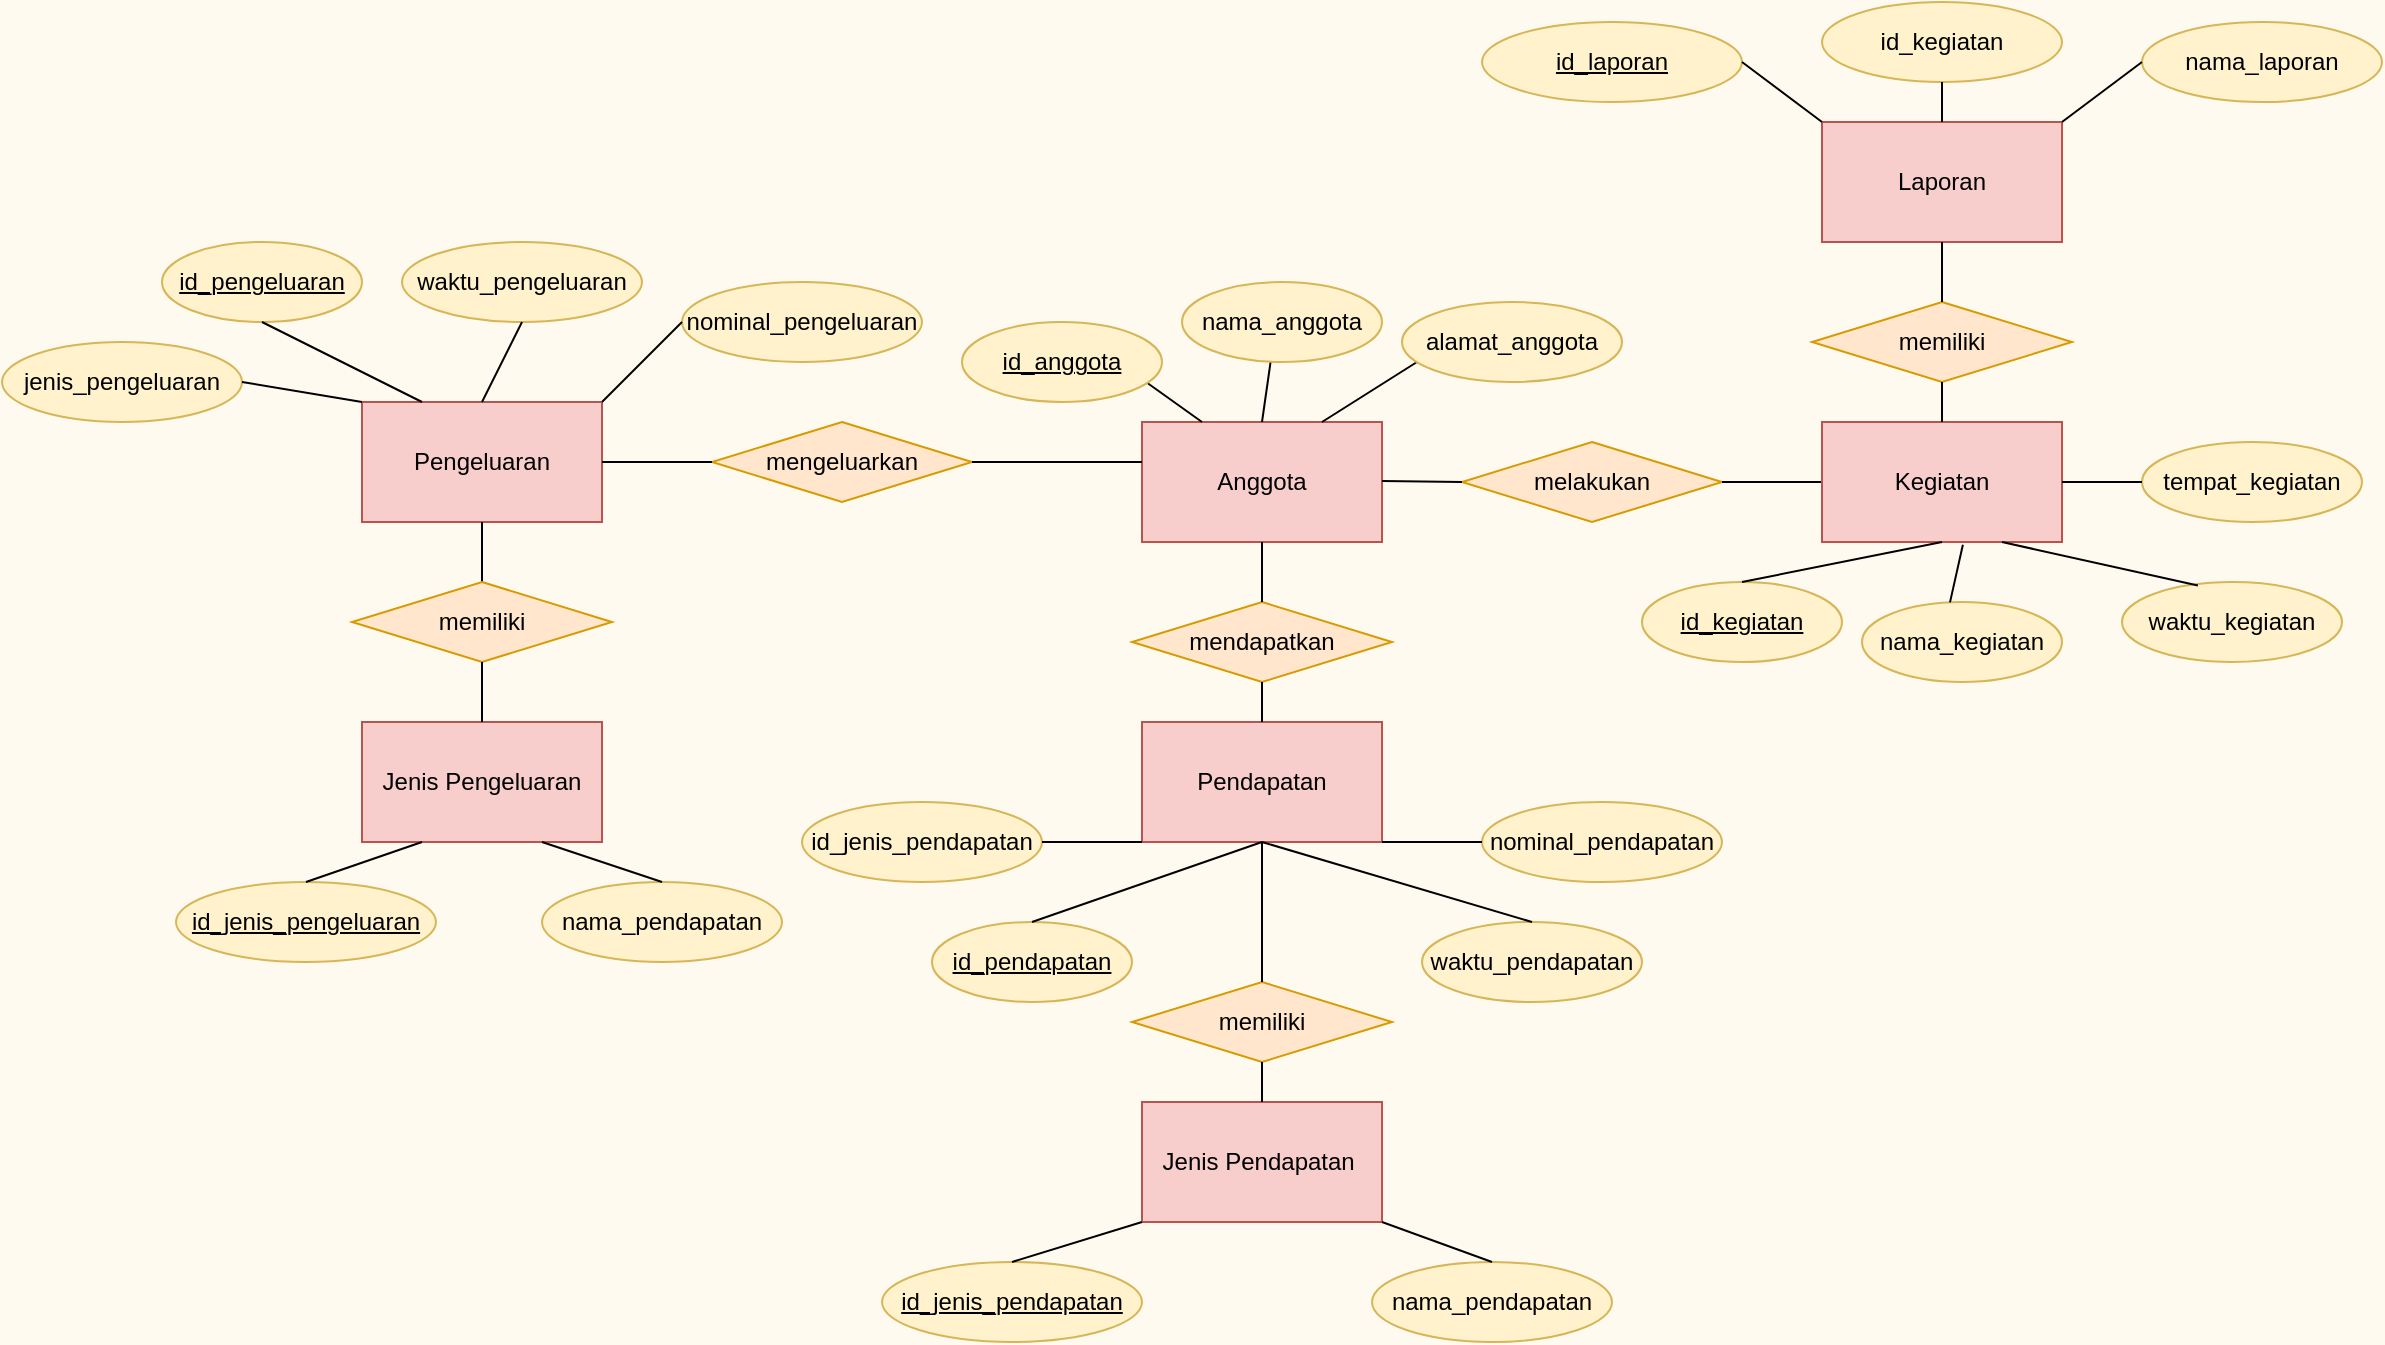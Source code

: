 <mxfile version="17.1.2" type="github">
  <diagram id="R2lEEEUBdFMjLlhIrx00" name="Page-1">
    <mxGraphModel dx="1232" dy="743" grid="1" gridSize="10" guides="1" tooltips="1" connect="1" arrows="0" fold="1" page="0" pageScale="1" pageWidth="850" pageHeight="1100" background="#FFFAF0" math="0" shadow="0" extFonts="Permanent Marker^https://fonts.googleapis.com/css?family=Permanent+Marker">
      <root>
        <mxCell id="0" />
        <mxCell id="1" parent="0" />
        <mxCell id="aoao5tm1Mk-RfkPvf58G-1" value="Anggota" style="rounded=0;whiteSpace=wrap;html=1;fillColor=#f8cecc;strokeColor=#b85450;" vertex="1" parent="1">
          <mxGeometry x="40" y="350" width="120" height="60" as="geometry" />
        </mxCell>
        <mxCell id="aoao5tm1Mk-RfkPvf58G-3" value="" style="endArrow=none;html=1;rounded=0;entryX=0.25;entryY=0;entryDx=0;entryDy=0;exitX=0.5;exitY=0;exitDx=0;exitDy=0;" edge="1" parent="1" source="aoao5tm1Mk-RfkPvf58G-5" target="aoao5tm1Mk-RfkPvf58G-1">
          <mxGeometry width="50" height="50" relative="1" as="geometry">
            <mxPoint x="10" y="460" as="sourcePoint" />
            <mxPoint x="60" y="410" as="targetPoint" />
          </mxGeometry>
        </mxCell>
        <mxCell id="aoao5tm1Mk-RfkPvf58G-5" value="id_anggota" style="ellipse;whiteSpace=wrap;html=1;fillColor=#fff2cc;strokeColor=#d6b656;fontStyle=4" vertex="1" parent="1">
          <mxGeometry x="-50" y="300" width="100" height="40" as="geometry" />
        </mxCell>
        <mxCell id="aoao5tm1Mk-RfkPvf58G-6" value="" style="endArrow=none;html=1;rounded=0;entryX=0.5;entryY=0;entryDx=0;entryDy=0;exitX=0.5;exitY=0;exitDx=0;exitDy=0;" edge="1" parent="1" source="aoao5tm1Mk-RfkPvf58G-7" target="aoao5tm1Mk-RfkPvf58G-1">
          <mxGeometry width="50" height="50" relative="1" as="geometry">
            <mxPoint x="120" y="460" as="sourcePoint" />
            <mxPoint x="83.16" y="409.82" as="targetPoint" />
          </mxGeometry>
        </mxCell>
        <mxCell id="aoao5tm1Mk-RfkPvf58G-7" value="nama_anggota" style="ellipse;whiteSpace=wrap;html=1;fillColor=#fff2cc;strokeColor=#d6b656;" vertex="1" parent="1">
          <mxGeometry x="60" y="280" width="100" height="40" as="geometry" />
        </mxCell>
        <mxCell id="aoao5tm1Mk-RfkPvf58G-8" value="" style="endArrow=none;html=1;rounded=0;entryX=0.75;entryY=0;entryDx=0;entryDy=0;exitX=0.5;exitY=0;exitDx=0;exitDy=0;" edge="1" parent="1" source="aoao5tm1Mk-RfkPvf58G-9" target="aoao5tm1Mk-RfkPvf58G-1">
          <mxGeometry width="50" height="50" relative="1" as="geometry">
            <mxPoint x="230" y="460" as="sourcePoint" />
            <mxPoint x="205" y="410" as="targetPoint" />
          </mxGeometry>
        </mxCell>
        <mxCell id="aoao5tm1Mk-RfkPvf58G-9" value="alamat_anggota" style="ellipse;whiteSpace=wrap;html=1;fillColor=#fff2cc;strokeColor=#d6b656;" vertex="1" parent="1">
          <mxGeometry x="170" y="290" width="110" height="40" as="geometry" />
        </mxCell>
        <mxCell id="aoao5tm1Mk-RfkPvf58G-10" value="melakukan" style="rhombus;whiteSpace=wrap;html=1;fillColor=#ffe6cc;strokeColor=#d79b00;" vertex="1" parent="1">
          <mxGeometry x="200" y="360" width="130" height="40" as="geometry" />
        </mxCell>
        <mxCell id="aoao5tm1Mk-RfkPvf58G-12" value="" style="endArrow=none;html=1;rounded=0;entryX=0;entryY=0.5;entryDx=0;entryDy=0;" edge="1" parent="1" target="aoao5tm1Mk-RfkPvf58G-10">
          <mxGeometry width="50" height="50" relative="1" as="geometry">
            <mxPoint x="160" y="379.5" as="sourcePoint" />
            <mxPoint x="210" y="379.5" as="targetPoint" />
          </mxGeometry>
        </mxCell>
        <mxCell id="aoao5tm1Mk-RfkPvf58G-13" value="" style="endArrow=none;html=1;rounded=0;exitX=1;exitY=0.5;exitDx=0;exitDy=0;entryX=0;entryY=0.5;entryDx=0;entryDy=0;" edge="1" parent="1" source="aoao5tm1Mk-RfkPvf58G-10" target="aoao5tm1Mk-RfkPvf58G-14">
          <mxGeometry width="50" height="50" relative="1" as="geometry">
            <mxPoint x="340" y="370" as="sourcePoint" />
            <mxPoint x="390" y="370" as="targetPoint" />
          </mxGeometry>
        </mxCell>
        <mxCell id="aoao5tm1Mk-RfkPvf58G-14" value="Kegiatan" style="rounded=0;whiteSpace=wrap;html=1;fillColor=#f8cecc;strokeColor=#b85450;" vertex="1" parent="1">
          <mxGeometry x="380" y="350" width="120" height="60" as="geometry" />
        </mxCell>
        <mxCell id="aoao5tm1Mk-RfkPvf58G-15" value="id_kegiatan" style="ellipse;whiteSpace=wrap;html=1;fillColor=#fff2cc;strokeColor=#d6b656;fontStyle=4" vertex="1" parent="1">
          <mxGeometry x="290" y="430" width="100" height="40" as="geometry" />
        </mxCell>
        <mxCell id="aoao5tm1Mk-RfkPvf58G-16" value="nama_kegiatan" style="ellipse;whiteSpace=wrap;html=1;fillColor=#fff2cc;strokeColor=#d6b656;" vertex="1" parent="1">
          <mxGeometry x="400" y="440" width="100" height="40" as="geometry" />
        </mxCell>
        <mxCell id="aoao5tm1Mk-RfkPvf58G-17" value="waktu_kegiatan" style="ellipse;whiteSpace=wrap;html=1;fillColor=#fff2cc;strokeColor=#d6b656;" vertex="1" parent="1">
          <mxGeometry x="530" y="430" width="110" height="40" as="geometry" />
        </mxCell>
        <mxCell id="aoao5tm1Mk-RfkPvf58G-18" value="tempat_kegiatan" style="ellipse;whiteSpace=wrap;html=1;fillColor=#fff2cc;strokeColor=#d6b656;" vertex="1" parent="1">
          <mxGeometry x="540" y="360" width="110" height="40" as="geometry" />
        </mxCell>
        <mxCell id="aoao5tm1Mk-RfkPvf58G-25" value="" style="endArrow=none;html=1;rounded=0;exitX=0.5;exitY=0;exitDx=0;exitDy=0;entryX=0.5;entryY=1;entryDx=0;entryDy=0;" edge="1" parent="1" source="aoao5tm1Mk-RfkPvf58G-15" target="aoao5tm1Mk-RfkPvf58G-14">
          <mxGeometry width="50" height="50" relative="1" as="geometry">
            <mxPoint x="300" y="430" as="sourcePoint" />
            <mxPoint x="350" y="380" as="targetPoint" />
          </mxGeometry>
        </mxCell>
        <mxCell id="aoao5tm1Mk-RfkPvf58G-26" value="" style="endArrow=none;html=1;rounded=0;exitX=0.44;exitY=0.005;exitDx=0;exitDy=0;entryX=0.587;entryY=1.023;entryDx=0;entryDy=0;entryPerimeter=0;exitPerimeter=0;" edge="1" parent="1" source="aoao5tm1Mk-RfkPvf58G-16" target="aoao5tm1Mk-RfkPvf58G-14">
          <mxGeometry width="50" height="50" relative="1" as="geometry">
            <mxPoint x="445.58" y="439.4" as="sourcePoint" />
            <mxPoint x="494.42" y="420" as="targetPoint" />
          </mxGeometry>
        </mxCell>
        <mxCell id="aoao5tm1Mk-RfkPvf58G-28" value="" style="endArrow=none;html=1;rounded=0;exitX=0.345;exitY=0.045;exitDx=0;exitDy=0;entryX=0.75;entryY=1;entryDx=0;entryDy=0;exitPerimeter=0;" edge="1" parent="1" source="aoao5tm1Mk-RfkPvf58G-17" target="aoao5tm1Mk-RfkPvf58G-14">
          <mxGeometry width="50" height="50" relative="1" as="geometry">
            <mxPoint x="500.0" y="455.22" as="sourcePoint" />
            <mxPoint x="488.04" y="410" as="targetPoint" />
          </mxGeometry>
        </mxCell>
        <mxCell id="aoao5tm1Mk-RfkPvf58G-29" value="" style="endArrow=none;html=1;rounded=0;exitX=0;exitY=0.5;exitDx=0;exitDy=0;entryX=1;entryY=0.5;entryDx=0;entryDy=0;" edge="1" parent="1" source="aoao5tm1Mk-RfkPvf58G-18" target="aoao5tm1Mk-RfkPvf58G-14">
          <mxGeometry width="50" height="50" relative="1" as="geometry">
            <mxPoint x="520.0" y="415.22" as="sourcePoint" />
            <mxPoint x="508.04" y="370" as="targetPoint" />
          </mxGeometry>
        </mxCell>
        <mxCell id="aoao5tm1Mk-RfkPvf58G-30" value="mendapatkan" style="rhombus;whiteSpace=wrap;html=1;fillColor=#ffe6cc;strokeColor=#d79b00;" vertex="1" parent="1">
          <mxGeometry x="35" y="440" width="130" height="40" as="geometry" />
        </mxCell>
        <mxCell id="aoao5tm1Mk-RfkPvf58G-40" value="" style="endArrow=none;html=1;rounded=0;exitX=0.5;exitY=1;exitDx=0;exitDy=0;entryX=0.5;entryY=0;entryDx=0;entryDy=0;" edge="1" parent="1" source="aoao5tm1Mk-RfkPvf58G-1" target="aoao5tm1Mk-RfkPvf58G-30">
          <mxGeometry width="50" height="50" relative="1" as="geometry">
            <mxPoint x="90" y="429" as="sourcePoint" />
            <mxPoint x="140" y="429" as="targetPoint" />
          </mxGeometry>
        </mxCell>
        <mxCell id="aoao5tm1Mk-RfkPvf58G-41" value="Pendapatan" style="rounded=0;whiteSpace=wrap;html=1;fillColor=#f8cecc;strokeColor=#b85450;" vertex="1" parent="1">
          <mxGeometry x="40" y="500" width="120" height="60" as="geometry" />
        </mxCell>
        <mxCell id="aoao5tm1Mk-RfkPvf58G-42" value="" style="endArrow=none;html=1;rounded=0;exitX=0.5;exitY=1;exitDx=0;exitDy=0;entryX=0.5;entryY=0;entryDx=0;entryDy=0;" edge="1" parent="1" source="aoao5tm1Mk-RfkPvf58G-30" target="aoao5tm1Mk-RfkPvf58G-41">
          <mxGeometry width="50" height="50" relative="1" as="geometry">
            <mxPoint x="85" y="490" as="sourcePoint" />
            <mxPoint x="135" y="490" as="targetPoint" />
          </mxGeometry>
        </mxCell>
        <mxCell id="aoao5tm1Mk-RfkPvf58G-43" value="id_pendapatan" style="ellipse;whiteSpace=wrap;html=1;fillColor=#fff2cc;strokeColor=#d6b656;fontStyle=4" vertex="1" parent="1">
          <mxGeometry x="-65" y="600" width="100" height="40" as="geometry" />
        </mxCell>
        <mxCell id="aoao5tm1Mk-RfkPvf58G-44" value="" style="endArrow=none;html=1;rounded=0;exitX=0.5;exitY=0;exitDx=0;exitDy=0;entryX=0.5;entryY=1;entryDx=0;entryDy=0;" edge="1" parent="1" source="aoao5tm1Mk-RfkPvf58G-43" target="aoao5tm1Mk-RfkPvf58G-41">
          <mxGeometry width="50" height="50" relative="1" as="geometry">
            <mxPoint x="-50" y="579.4" as="sourcePoint" />
            <mxPoint x="80" y="580" as="targetPoint" />
          </mxGeometry>
        </mxCell>
        <mxCell id="aoao5tm1Mk-RfkPvf58G-45" value="waktu_pendapatan" style="ellipse;whiteSpace=wrap;html=1;fillColor=#fff2cc;strokeColor=#d6b656;" vertex="1" parent="1">
          <mxGeometry x="180" y="600" width="110" height="40" as="geometry" />
        </mxCell>
        <mxCell id="aoao5tm1Mk-RfkPvf58G-46" value="" style="endArrow=none;html=1;rounded=0;exitX=0.5;exitY=0;exitDx=0;exitDy=0;entryX=0.5;entryY=1;entryDx=0;entryDy=0;" edge="1" parent="1" source="aoao5tm1Mk-RfkPvf58G-45" target="aoao5tm1Mk-RfkPvf58G-41">
          <mxGeometry width="50" height="50" relative="1" as="geometry">
            <mxPoint x="70" y="579.4" as="sourcePoint" />
            <mxPoint x="198.84" y="560" as="targetPoint" />
          </mxGeometry>
        </mxCell>
        <mxCell id="aoao5tm1Mk-RfkPvf58G-47" value="nominal_pendapatan" style="ellipse;whiteSpace=wrap;html=1;fillColor=#fff2cc;strokeColor=#d6b656;" vertex="1" parent="1">
          <mxGeometry x="210" y="540" width="120" height="40" as="geometry" />
        </mxCell>
        <mxCell id="aoao5tm1Mk-RfkPvf58G-48" value="" style="endArrow=none;html=1;rounded=0;entryX=1;entryY=1;entryDx=0;entryDy=0;exitX=0;exitY=0.5;exitDx=0;exitDy=0;" edge="1" parent="1" source="aoao5tm1Mk-RfkPvf58G-47" target="aoao5tm1Mk-RfkPvf58G-41">
          <mxGeometry width="50" height="50" relative="1" as="geometry">
            <mxPoint x="260" y="520" as="sourcePoint" />
            <mxPoint x="160" y="540" as="targetPoint" />
          </mxGeometry>
        </mxCell>
        <mxCell id="aoao5tm1Mk-RfkPvf58G-49" value="id_jenis_pendapatan" style="ellipse;whiteSpace=wrap;html=1;fillColor=#fff2cc;strokeColor=#d6b656;" vertex="1" parent="1">
          <mxGeometry x="-130" y="540" width="120" height="40" as="geometry" />
        </mxCell>
        <mxCell id="aoao5tm1Mk-RfkPvf58G-50" value="" style="endArrow=none;html=1;rounded=0;exitX=1;exitY=0.5;exitDx=0;exitDy=0;entryX=0;entryY=1;entryDx=0;entryDy=0;" edge="1" parent="1" source="aoao5tm1Mk-RfkPvf58G-49" target="aoao5tm1Mk-RfkPvf58G-41">
          <mxGeometry width="50" height="50" relative="1" as="geometry">
            <mxPoint x="-40" y="589.4" as="sourcePoint" />
            <mxPoint x="88.84" y="570" as="targetPoint" />
          </mxGeometry>
        </mxCell>
        <mxCell id="aoao5tm1Mk-RfkPvf58G-51" value="Pengeluaran" style="rounded=0;whiteSpace=wrap;html=1;fillColor=#f8cecc;strokeColor=#b85450;" vertex="1" parent="1">
          <mxGeometry x="-350" y="340" width="120" height="60" as="geometry" />
        </mxCell>
        <mxCell id="aoao5tm1Mk-RfkPvf58G-52" value="id_pengeluaran" style="ellipse;whiteSpace=wrap;html=1;fillColor=#fff2cc;strokeColor=#d6b656;fontStyle=4" vertex="1" parent="1">
          <mxGeometry x="-450" y="260" width="100" height="40" as="geometry" />
        </mxCell>
        <mxCell id="aoao5tm1Mk-RfkPvf58G-53" value="waktu_pengeluaran" style="ellipse;whiteSpace=wrap;html=1;fillColor=#fff2cc;strokeColor=#d6b656;" vertex="1" parent="1">
          <mxGeometry x="-330" y="260" width="120" height="40" as="geometry" />
        </mxCell>
        <mxCell id="aoao5tm1Mk-RfkPvf58G-54" value="nominal_pengeluaran" style="ellipse;whiteSpace=wrap;html=1;fillColor=#fff2cc;strokeColor=#d6b656;" vertex="1" parent="1">
          <mxGeometry x="-190" y="280" width="120" height="40" as="geometry" />
        </mxCell>
        <mxCell id="aoao5tm1Mk-RfkPvf58G-61" value="jenis_pengeluaran" style="ellipse;whiteSpace=wrap;html=1;fillColor=#fff2cc;strokeColor=#d6b656;" vertex="1" parent="1">
          <mxGeometry x="-530" y="310" width="120" height="40" as="geometry" />
        </mxCell>
        <mxCell id="aoao5tm1Mk-RfkPvf58G-63" value="Jenis Pendapatan&amp;nbsp;" style="rounded=0;whiteSpace=wrap;html=1;fillColor=#f8cecc;strokeColor=#b85450;" vertex="1" parent="1">
          <mxGeometry x="40" y="690" width="120" height="60" as="geometry" />
        </mxCell>
        <mxCell id="aoao5tm1Mk-RfkPvf58G-65" value="id_jenis_pendapatan" style="ellipse;whiteSpace=wrap;html=1;fillColor=#fff2cc;strokeColor=#d6b656;fontStyle=4" vertex="1" parent="1">
          <mxGeometry x="-90" y="770" width="130" height="40" as="geometry" />
        </mxCell>
        <mxCell id="aoao5tm1Mk-RfkPvf58G-66" value="nama_pendapatan" style="ellipse;whiteSpace=wrap;html=1;fillColor=#fff2cc;strokeColor=#d6b656;" vertex="1" parent="1">
          <mxGeometry x="155" y="770" width="120" height="40" as="geometry" />
        </mxCell>
        <mxCell id="aoao5tm1Mk-RfkPvf58G-67" value="Jenis Pengeluaran" style="rounded=0;whiteSpace=wrap;html=1;fillColor=#f8cecc;strokeColor=#b85450;" vertex="1" parent="1">
          <mxGeometry x="-350" y="500" width="120" height="60" as="geometry" />
        </mxCell>
        <mxCell id="aoao5tm1Mk-RfkPvf58G-68" value="id_jenis_pengeluaran" style="ellipse;whiteSpace=wrap;html=1;fillColor=#fff2cc;strokeColor=#d6b656;fontStyle=4" vertex="1" parent="1">
          <mxGeometry x="-443" y="580" width="130" height="40" as="geometry" />
        </mxCell>
        <mxCell id="aoao5tm1Mk-RfkPvf58G-69" value="nama_pendapatan" style="ellipse;whiteSpace=wrap;html=1;fillColor=#fff2cc;strokeColor=#d6b656;" vertex="1" parent="1">
          <mxGeometry x="-260" y="580" width="120" height="40" as="geometry" />
        </mxCell>
        <mxCell id="aoao5tm1Mk-RfkPvf58G-70" value="Laporan" style="rounded=0;whiteSpace=wrap;html=1;fillColor=#f8cecc;strokeColor=#b85450;" vertex="1" parent="1">
          <mxGeometry x="380" y="200" width="120" height="60" as="geometry" />
        </mxCell>
        <mxCell id="aoao5tm1Mk-RfkPvf58G-71" value="id_laporan" style="ellipse;whiteSpace=wrap;html=1;fillColor=#fff2cc;strokeColor=#d6b656;fontStyle=4" vertex="1" parent="1">
          <mxGeometry x="210" y="150" width="130" height="40" as="geometry" />
        </mxCell>
        <mxCell id="aoao5tm1Mk-RfkPvf58G-72" value="nama_laporan" style="ellipse;whiteSpace=wrap;html=1;fillColor=#fff2cc;strokeColor=#d6b656;" vertex="1" parent="1">
          <mxGeometry x="540" y="150" width="120" height="40" as="geometry" />
        </mxCell>
        <mxCell id="aoao5tm1Mk-RfkPvf58G-73" value="id_kegiatan" style="ellipse;whiteSpace=wrap;html=1;fillColor=#fff2cc;strokeColor=#d6b656;fontStyle=0" vertex="1" parent="1">
          <mxGeometry x="380" y="140" width="120" height="40" as="geometry" />
        </mxCell>
        <mxCell id="aoao5tm1Mk-RfkPvf58G-76" value="memiliki" style="rhombus;whiteSpace=wrap;html=1;fillColor=#ffe6cc;strokeColor=#d79b00;" vertex="1" parent="1">
          <mxGeometry x="375" y="290" width="130" height="40" as="geometry" />
        </mxCell>
        <mxCell id="aoao5tm1Mk-RfkPvf58G-77" value="mengeluarkan" style="rhombus;whiteSpace=wrap;html=1;fillColor=#ffe6cc;strokeColor=#d79b00;" vertex="1" parent="1">
          <mxGeometry x="-175" y="350" width="130" height="40" as="geometry" />
        </mxCell>
        <mxCell id="aoao5tm1Mk-RfkPvf58G-79" value="memiliki" style="rhombus;whiteSpace=wrap;html=1;fillColor=#ffe6cc;strokeColor=#d79b00;" vertex="1" parent="1">
          <mxGeometry x="35" y="630" width="130" height="40" as="geometry" />
        </mxCell>
        <mxCell id="aoao5tm1Mk-RfkPvf58G-80" value="" style="endArrow=none;html=1;rounded=0;entryX=0.5;entryY=0;entryDx=0;entryDy=0;exitX=0.5;exitY=1;exitDx=0;exitDy=0;" edge="1" parent="1" source="aoao5tm1Mk-RfkPvf58G-76" target="aoao5tm1Mk-RfkPvf58G-14">
          <mxGeometry width="50" height="50" relative="1" as="geometry">
            <mxPoint x="450" y="285" as="sourcePoint" />
            <mxPoint x="440" y="355" as="targetPoint" />
          </mxGeometry>
        </mxCell>
        <mxCell id="aoao5tm1Mk-RfkPvf58G-81" value="" style="endArrow=none;html=1;rounded=0;entryX=0.5;entryY=0;entryDx=0;entryDy=0;exitX=0.5;exitY=1;exitDx=0;exitDy=0;" edge="1" parent="1" source="aoao5tm1Mk-RfkPvf58G-70" target="aoao5tm1Mk-RfkPvf58G-76">
          <mxGeometry width="50" height="50" relative="1" as="geometry">
            <mxPoint x="435" y="250" as="sourcePoint" />
            <mxPoint x="425" y="320" as="targetPoint" />
          </mxGeometry>
        </mxCell>
        <mxCell id="aoao5tm1Mk-RfkPvf58G-82" value="" style="endArrow=none;html=1;rounded=0;entryX=0;entryY=0;entryDx=0;entryDy=0;exitX=1;exitY=0.5;exitDx=0;exitDy=0;" edge="1" parent="1" source="aoao5tm1Mk-RfkPvf58G-71" target="aoao5tm1Mk-RfkPvf58G-70">
          <mxGeometry width="50" height="50" relative="1" as="geometry">
            <mxPoint x="340" y="195" as="sourcePoint" />
            <mxPoint x="330" y="265" as="targetPoint" />
          </mxGeometry>
        </mxCell>
        <mxCell id="aoao5tm1Mk-RfkPvf58G-83" value="" style="endArrow=none;html=1;rounded=0;entryX=1;entryY=0;entryDx=0;entryDy=0;exitX=0;exitY=0.5;exitDx=0;exitDy=0;" edge="1" parent="1" source="aoao5tm1Mk-RfkPvf58G-72" target="aoao5tm1Mk-RfkPvf58G-70">
          <mxGeometry width="50" height="50" relative="1" as="geometry">
            <mxPoint x="550" y="230" as="sourcePoint" />
            <mxPoint x="540" y="300" as="targetPoint" />
          </mxGeometry>
        </mxCell>
        <mxCell id="aoao5tm1Mk-RfkPvf58G-84" value="" style="endArrow=none;html=1;rounded=0;entryX=0.5;entryY=0;entryDx=0;entryDy=0;exitX=0.5;exitY=1;exitDx=0;exitDy=0;" edge="1" parent="1" source="aoao5tm1Mk-RfkPvf58G-73" target="aoao5tm1Mk-RfkPvf58G-70">
          <mxGeometry width="50" height="50" relative="1" as="geometry">
            <mxPoint x="500" y="180" as="sourcePoint" />
            <mxPoint x="500" y="240" as="targetPoint" />
          </mxGeometry>
        </mxCell>
        <mxCell id="aoao5tm1Mk-RfkPvf58G-87" value="" style="endArrow=none;html=1;rounded=0;entryX=0.5;entryY=1;entryDx=0;entryDy=0;exitX=0.25;exitY=0;exitDx=0;exitDy=0;" edge="1" parent="1" source="aoao5tm1Mk-RfkPvf58G-51" target="aoao5tm1Mk-RfkPvf58G-52">
          <mxGeometry width="50" height="50" relative="1" as="geometry">
            <mxPoint x="-340" y="400" as="sourcePoint" />
            <mxPoint x="-350" y="470" as="targetPoint" />
          </mxGeometry>
        </mxCell>
        <mxCell id="aoao5tm1Mk-RfkPvf58G-88" value="" style="endArrow=none;html=1;rounded=0;entryX=1;entryY=0.5;entryDx=0;entryDy=0;exitX=0;exitY=0;exitDx=0;exitDy=0;" edge="1" parent="1" source="aoao5tm1Mk-RfkPvf58G-51" target="aoao5tm1Mk-RfkPvf58G-61">
          <mxGeometry width="50" height="50" relative="1" as="geometry">
            <mxPoint x="-370" y="310" as="sourcePoint" />
            <mxPoint x="-380" y="380" as="targetPoint" />
          </mxGeometry>
        </mxCell>
        <mxCell id="aoao5tm1Mk-RfkPvf58G-89" value="" style="endArrow=none;html=1;rounded=0;entryX=0.5;entryY=1;entryDx=0;entryDy=0;exitX=0.5;exitY=0;exitDx=0;exitDy=0;" edge="1" parent="1" source="aoao5tm1Mk-RfkPvf58G-51" target="aoao5tm1Mk-RfkPvf58G-53">
          <mxGeometry width="50" height="50" relative="1" as="geometry">
            <mxPoint x="-290" y="425" as="sourcePoint" />
            <mxPoint x="-300" y="495" as="targetPoint" />
          </mxGeometry>
        </mxCell>
        <mxCell id="aoao5tm1Mk-RfkPvf58G-90" value="" style="endArrow=none;html=1;rounded=0;entryX=1;entryY=0.5;entryDx=0;entryDy=0;exitX=0;exitY=0.5;exitDx=0;exitDy=0;" edge="1" parent="1" source="aoao5tm1Mk-RfkPvf58G-77" target="aoao5tm1Mk-RfkPvf58G-51">
          <mxGeometry width="50" height="50" relative="1" as="geometry">
            <mxPoint x="-195" y="330" as="sourcePoint" />
            <mxPoint x="-205" y="400" as="targetPoint" />
          </mxGeometry>
        </mxCell>
        <mxCell id="aoao5tm1Mk-RfkPvf58G-91" value="" style="endArrow=none;html=1;rounded=0;entryX=1;entryY=0.5;entryDx=0;entryDy=0;exitX=0;exitY=0.333;exitDx=0;exitDy=0;exitPerimeter=0;" edge="1" parent="1" source="aoao5tm1Mk-RfkPvf58G-1" target="aoao5tm1Mk-RfkPvf58G-77">
          <mxGeometry width="50" height="50" relative="1" as="geometry">
            <mxPoint y="345" as="sourcePoint" />
            <mxPoint x="-10" y="415" as="targetPoint" />
          </mxGeometry>
        </mxCell>
        <mxCell id="aoao5tm1Mk-RfkPvf58G-92" value="" style="endArrow=none;html=1;rounded=0;entryX=0;entryY=0.5;entryDx=0;entryDy=0;exitX=1;exitY=0;exitDx=0;exitDy=0;" edge="1" parent="1" source="aoao5tm1Mk-RfkPvf58G-51" target="aoao5tm1Mk-RfkPvf58G-54">
          <mxGeometry width="50" height="50" relative="1" as="geometry">
            <mxPoint x="-195" y="390" as="sourcePoint" />
            <mxPoint x="-205" y="460" as="targetPoint" />
          </mxGeometry>
        </mxCell>
        <mxCell id="aoao5tm1Mk-RfkPvf58G-93" value="" style="endArrow=none;html=1;rounded=0;entryX=0.5;entryY=0;entryDx=0;entryDy=0;exitX=0.5;exitY=1;exitDx=0;exitDy=0;" edge="1" parent="1" source="aoao5tm1Mk-RfkPvf58G-51" target="aoao5tm1Mk-RfkPvf58G-96">
          <mxGeometry width="50" height="50" relative="1" as="geometry">
            <mxPoint x="-295" y="400" as="sourcePoint" />
            <mxPoint x="-290" y="430" as="targetPoint" />
          </mxGeometry>
        </mxCell>
        <mxCell id="aoao5tm1Mk-RfkPvf58G-94" value="" style="endArrow=none;html=1;rounded=0;entryX=0.5;entryY=0;entryDx=0;entryDy=0;exitX=0.25;exitY=1;exitDx=0;exitDy=0;" edge="1" parent="1" source="aoao5tm1Mk-RfkPvf58G-67" target="aoao5tm1Mk-RfkPvf58G-68">
          <mxGeometry width="50" height="50" relative="1" as="geometry">
            <mxPoint x="-295" y="590" as="sourcePoint" />
            <mxPoint x="-305" y="660" as="targetPoint" />
          </mxGeometry>
        </mxCell>
        <mxCell id="aoao5tm1Mk-RfkPvf58G-95" value="" style="endArrow=none;html=1;rounded=0;entryX=0.5;entryY=0;entryDx=0;entryDy=0;exitX=0.75;exitY=1;exitDx=0;exitDy=0;" edge="1" parent="1" source="aoao5tm1Mk-RfkPvf58G-67" target="aoao5tm1Mk-RfkPvf58G-69">
          <mxGeometry width="50" height="50" relative="1" as="geometry">
            <mxPoint x="-220" y="630" as="sourcePoint" />
            <mxPoint x="-230" y="700" as="targetPoint" />
          </mxGeometry>
        </mxCell>
        <mxCell id="aoao5tm1Mk-RfkPvf58G-96" value="memiliki" style="rhombus;whiteSpace=wrap;html=1;fillColor=#ffe6cc;strokeColor=#d79b00;" vertex="1" parent="1">
          <mxGeometry x="-355" y="430" width="130" height="40" as="geometry" />
        </mxCell>
        <mxCell id="aoao5tm1Mk-RfkPvf58G-97" value="" style="endArrow=none;html=1;rounded=0;entryX=0.5;entryY=0;entryDx=0;entryDy=0;exitX=0.5;exitY=1;exitDx=0;exitDy=0;" edge="1" parent="1" source="aoao5tm1Mk-RfkPvf58G-96" target="aoao5tm1Mk-RfkPvf58G-67">
          <mxGeometry width="50" height="50" relative="1" as="geometry">
            <mxPoint x="-260" y="470" as="sourcePoint" />
            <mxPoint x="-305.0" y="500" as="targetPoint" />
          </mxGeometry>
        </mxCell>
        <mxCell id="aoao5tm1Mk-RfkPvf58G-98" value="" style="endArrow=none;html=1;rounded=0;entryX=0.5;entryY=0;entryDx=0;entryDy=0;exitX=0.5;exitY=1;exitDx=0;exitDy=0;" edge="1" parent="1" source="aoao5tm1Mk-RfkPvf58G-41" target="aoao5tm1Mk-RfkPvf58G-79">
          <mxGeometry width="50" height="50" relative="1" as="geometry">
            <mxPoint x="115" y="600" as="sourcePoint" />
            <mxPoint x="30.0" y="630" as="targetPoint" />
          </mxGeometry>
        </mxCell>
        <mxCell id="aoao5tm1Mk-RfkPvf58G-99" value="" style="endArrow=none;html=1;rounded=0;entryX=0;entryY=1;entryDx=0;entryDy=0;exitX=0.5;exitY=0;exitDx=0;exitDy=0;" edge="1" parent="1" source="aoao5tm1Mk-RfkPvf58G-65" target="aoao5tm1Mk-RfkPvf58G-63">
          <mxGeometry width="50" height="50" relative="1" as="geometry">
            <mxPoint x="15" y="780" as="sourcePoint" />
            <mxPoint x="50.0" y="740" as="targetPoint" />
          </mxGeometry>
        </mxCell>
        <mxCell id="aoao5tm1Mk-RfkPvf58G-100" value="" style="endArrow=none;html=1;rounded=0;entryX=0.5;entryY=0;entryDx=0;entryDy=0;exitX=1;exitY=1;exitDx=0;exitDy=0;" edge="1" parent="1" source="aoao5tm1Mk-RfkPvf58G-63" target="aoao5tm1Mk-RfkPvf58G-66">
          <mxGeometry width="50" height="50" relative="1" as="geometry">
            <mxPoint x="225" y="670" as="sourcePoint" />
            <mxPoint x="210.0" y="720" as="targetPoint" />
          </mxGeometry>
        </mxCell>
        <mxCell id="aoao5tm1Mk-RfkPvf58G-102" value="" style="endArrow=none;html=1;rounded=0;exitX=0.5;exitY=1;exitDx=0;exitDy=0;entryX=0.5;entryY=0;entryDx=0;entryDy=0;" edge="1" parent="1" source="aoao5tm1Mk-RfkPvf58G-79" target="aoao5tm1Mk-RfkPvf58G-63">
          <mxGeometry width="50" height="50" relative="1" as="geometry">
            <mxPoint x="190" y="670" as="sourcePoint" />
            <mxPoint x="210" y="720" as="targetPoint" />
          </mxGeometry>
        </mxCell>
      </root>
    </mxGraphModel>
  </diagram>
</mxfile>
